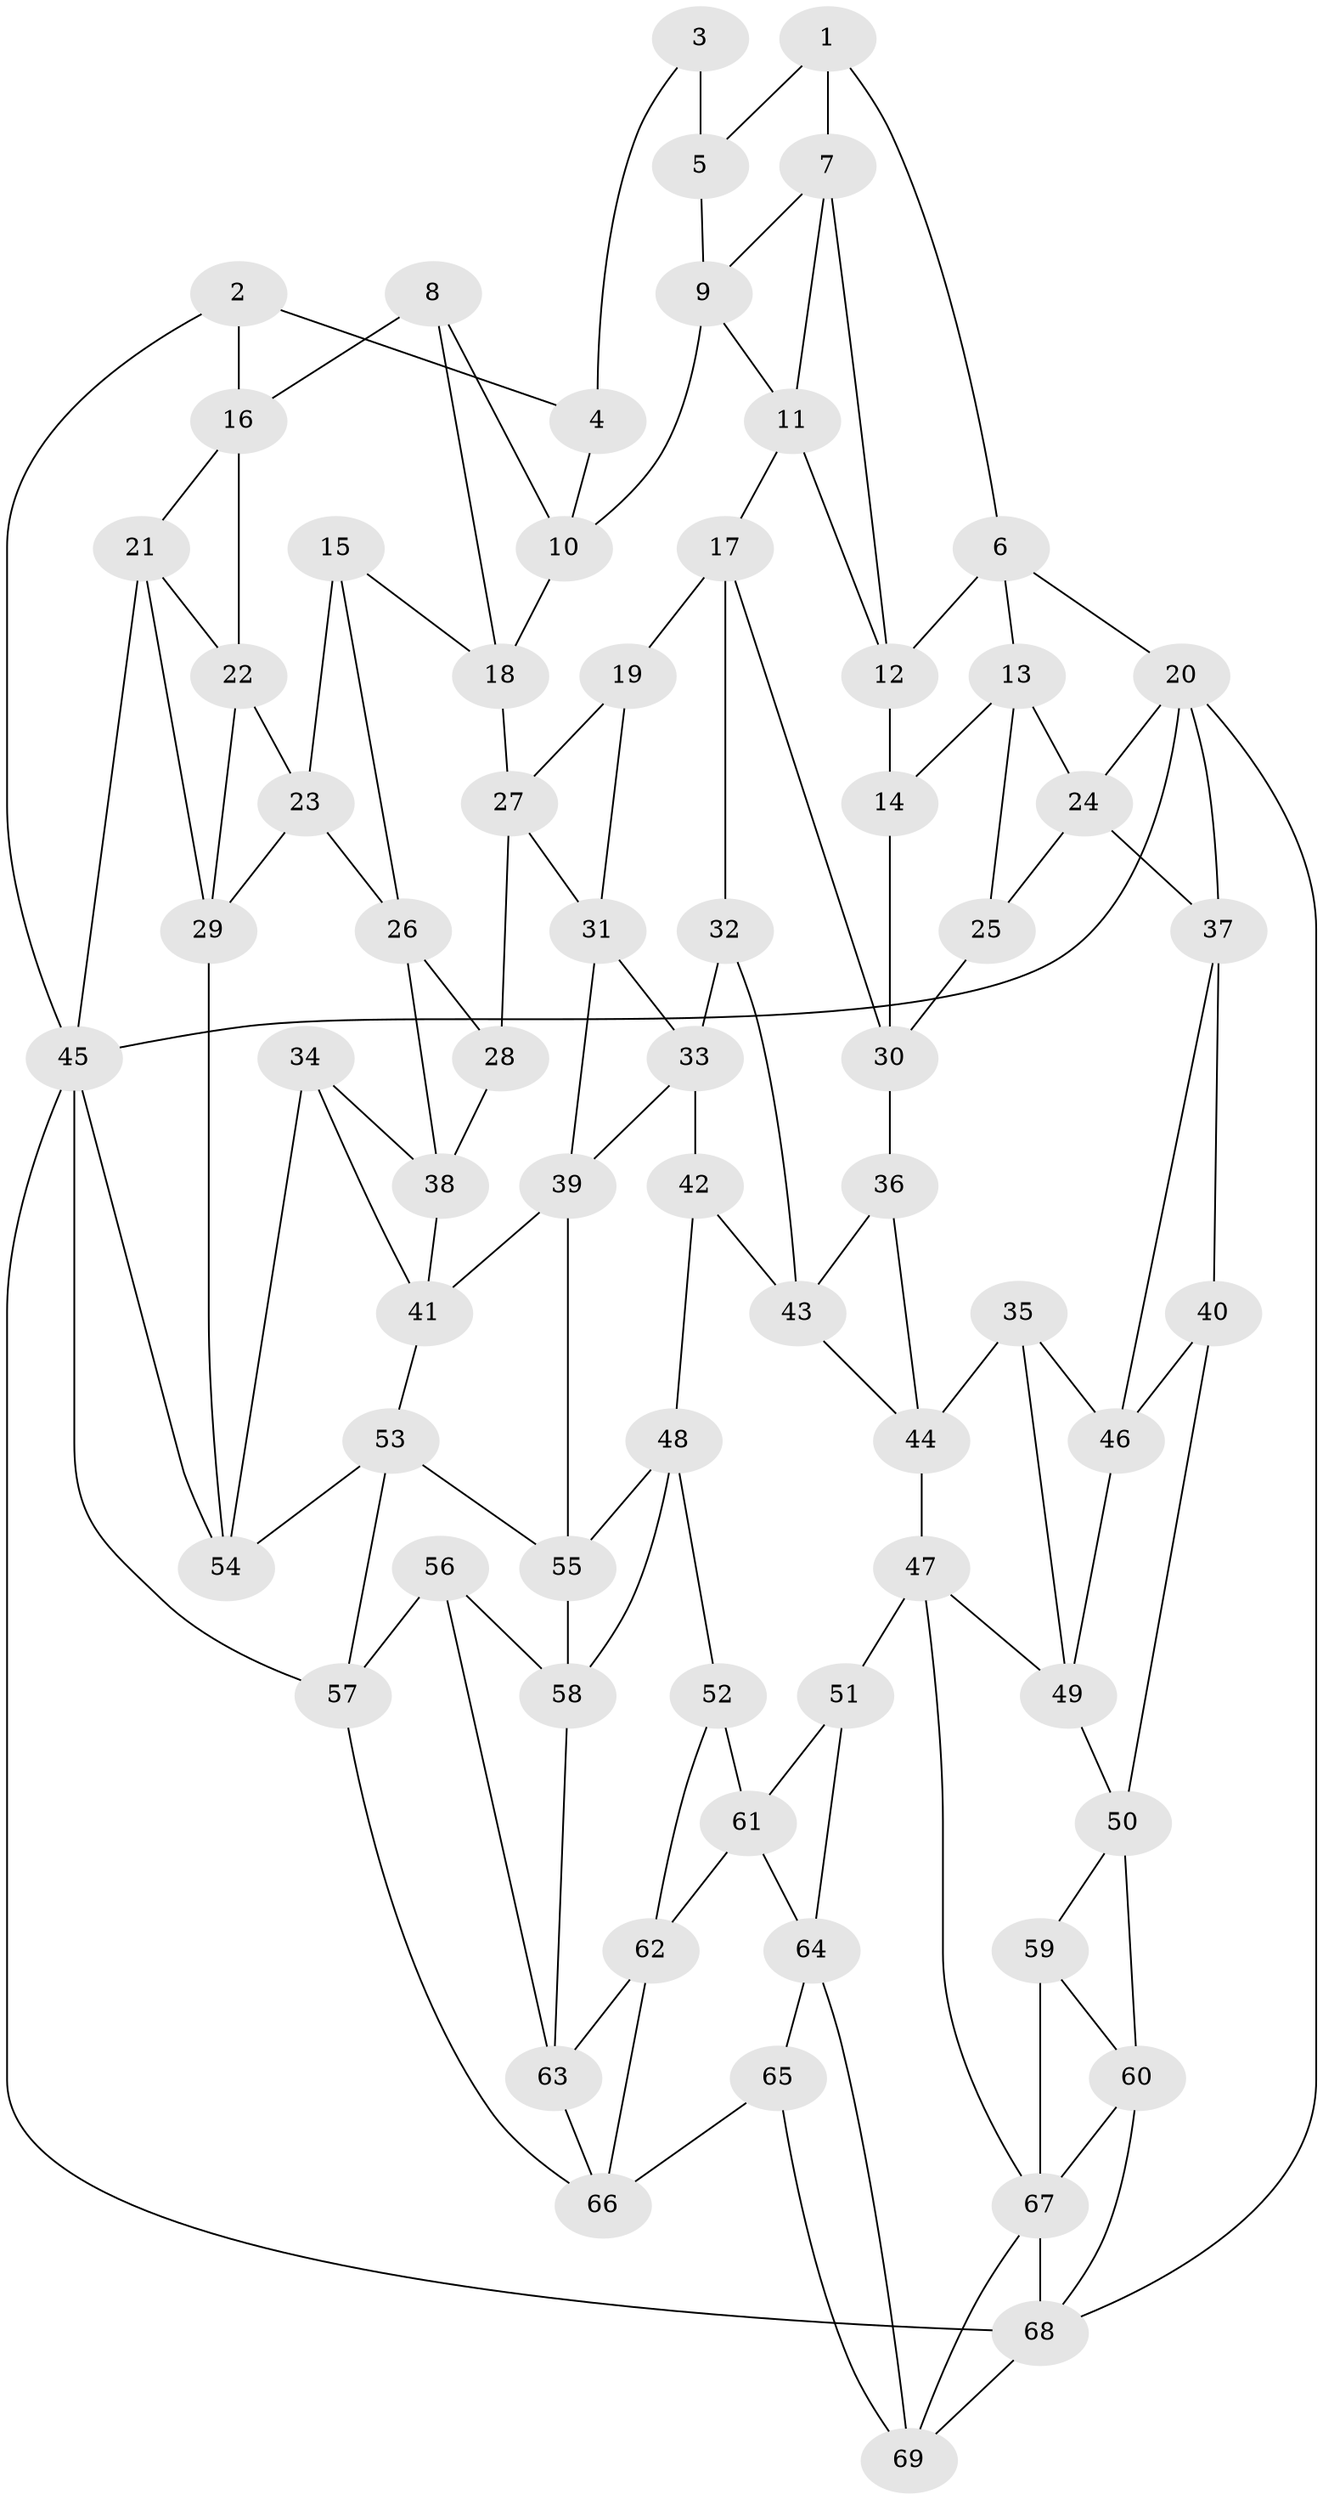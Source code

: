 // original degree distribution, {3: 0.014492753623188406, 4: 0.2463768115942029, 6: 0.2318840579710145, 5: 0.5072463768115942}
// Generated by graph-tools (version 1.1) at 2025/03/03/09/25 03:03:13]
// undirected, 69 vertices, 129 edges
graph export_dot {
graph [start="1"]
  node [color=gray90,style=filled];
  1;
  2;
  3;
  4;
  5;
  6;
  7;
  8;
  9;
  10;
  11;
  12;
  13;
  14;
  15;
  16;
  17;
  18;
  19;
  20;
  21;
  22;
  23;
  24;
  25;
  26;
  27;
  28;
  29;
  30;
  31;
  32;
  33;
  34;
  35;
  36;
  37;
  38;
  39;
  40;
  41;
  42;
  43;
  44;
  45;
  46;
  47;
  48;
  49;
  50;
  51;
  52;
  53;
  54;
  55;
  56;
  57;
  58;
  59;
  60;
  61;
  62;
  63;
  64;
  65;
  66;
  67;
  68;
  69;
  1 -- 5 [weight=1.0];
  1 -- 6 [weight=1.0];
  1 -- 7 [weight=1.0];
  2 -- 4 [weight=1.0];
  2 -- 16 [weight=1.0];
  2 -- 45 [weight=1.0];
  3 -- 4 [weight=1.0];
  3 -- 5 [weight=2.0];
  4 -- 10 [weight=1.0];
  5 -- 9 [weight=1.0];
  6 -- 12 [weight=1.0];
  6 -- 13 [weight=1.0];
  6 -- 20 [weight=1.0];
  7 -- 9 [weight=1.0];
  7 -- 11 [weight=1.0];
  7 -- 12 [weight=1.0];
  8 -- 10 [weight=1.0];
  8 -- 16 [weight=1.0];
  8 -- 18 [weight=1.0];
  9 -- 10 [weight=1.0];
  9 -- 11 [weight=1.0];
  10 -- 18 [weight=1.0];
  11 -- 12 [weight=1.0];
  11 -- 17 [weight=1.0];
  12 -- 14 [weight=1.0];
  13 -- 14 [weight=1.0];
  13 -- 24 [weight=1.0];
  13 -- 25 [weight=1.0];
  14 -- 30 [weight=1.0];
  15 -- 18 [weight=1.0];
  15 -- 23 [weight=1.0];
  15 -- 26 [weight=1.0];
  16 -- 21 [weight=1.0];
  16 -- 22 [weight=1.0];
  17 -- 19 [weight=1.0];
  17 -- 30 [weight=1.0];
  17 -- 32 [weight=1.0];
  18 -- 27 [weight=1.0];
  19 -- 27 [weight=1.0];
  19 -- 31 [weight=1.0];
  20 -- 24 [weight=1.0];
  20 -- 37 [weight=1.0];
  20 -- 45 [weight=1.0];
  20 -- 68 [weight=1.0];
  21 -- 22 [weight=1.0];
  21 -- 29 [weight=1.0];
  21 -- 45 [weight=1.0];
  22 -- 23 [weight=1.0];
  22 -- 29 [weight=1.0];
  23 -- 26 [weight=1.0];
  23 -- 29 [weight=1.0];
  24 -- 25 [weight=1.0];
  24 -- 37 [weight=1.0];
  25 -- 30 [weight=1.0];
  26 -- 28 [weight=1.0];
  26 -- 38 [weight=1.0];
  27 -- 28 [weight=1.0];
  27 -- 31 [weight=1.0];
  28 -- 38 [weight=1.0];
  29 -- 54 [weight=1.0];
  30 -- 36 [weight=1.0];
  31 -- 33 [weight=1.0];
  31 -- 39 [weight=1.0];
  32 -- 33 [weight=1.0];
  32 -- 43 [weight=1.0];
  33 -- 39 [weight=1.0];
  33 -- 42 [weight=1.0];
  34 -- 38 [weight=1.0];
  34 -- 41 [weight=1.0];
  34 -- 54 [weight=1.0];
  35 -- 44 [weight=1.0];
  35 -- 46 [weight=1.0];
  35 -- 49 [weight=1.0];
  36 -- 43 [weight=1.0];
  36 -- 44 [weight=1.0];
  37 -- 40 [weight=1.0];
  37 -- 46 [weight=1.0];
  38 -- 41 [weight=1.0];
  39 -- 41 [weight=1.0];
  39 -- 55 [weight=1.0];
  40 -- 46 [weight=1.0];
  40 -- 50 [weight=1.0];
  41 -- 53 [weight=1.0];
  42 -- 43 [weight=1.0];
  42 -- 48 [weight=1.0];
  43 -- 44 [weight=1.0];
  44 -- 47 [weight=1.0];
  45 -- 54 [weight=1.0];
  45 -- 57 [weight=1.0];
  45 -- 68 [weight=1.0];
  46 -- 49 [weight=1.0];
  47 -- 49 [weight=1.0];
  47 -- 51 [weight=1.0];
  47 -- 67 [weight=1.0];
  48 -- 52 [weight=1.0];
  48 -- 55 [weight=1.0];
  48 -- 58 [weight=1.0];
  49 -- 50 [weight=1.0];
  50 -- 59 [weight=1.0];
  50 -- 60 [weight=1.0];
  51 -- 61 [weight=1.0];
  51 -- 64 [weight=1.0];
  52 -- 61 [weight=1.0];
  52 -- 62 [weight=1.0];
  53 -- 54 [weight=1.0];
  53 -- 55 [weight=1.0];
  53 -- 57 [weight=1.0];
  55 -- 58 [weight=1.0];
  56 -- 57 [weight=1.0];
  56 -- 58 [weight=1.0];
  56 -- 63 [weight=1.0];
  57 -- 66 [weight=1.0];
  58 -- 63 [weight=1.0];
  59 -- 60 [weight=1.0];
  59 -- 67 [weight=2.0];
  60 -- 67 [weight=1.0];
  60 -- 68 [weight=1.0];
  61 -- 62 [weight=1.0];
  61 -- 64 [weight=1.0];
  62 -- 63 [weight=1.0];
  62 -- 66 [weight=1.0];
  63 -- 66 [weight=1.0];
  64 -- 65 [weight=1.0];
  64 -- 69 [weight=1.0];
  65 -- 66 [weight=1.0];
  65 -- 69 [weight=1.0];
  67 -- 68 [weight=1.0];
  67 -- 69 [weight=1.0];
  68 -- 69 [weight=1.0];
}
